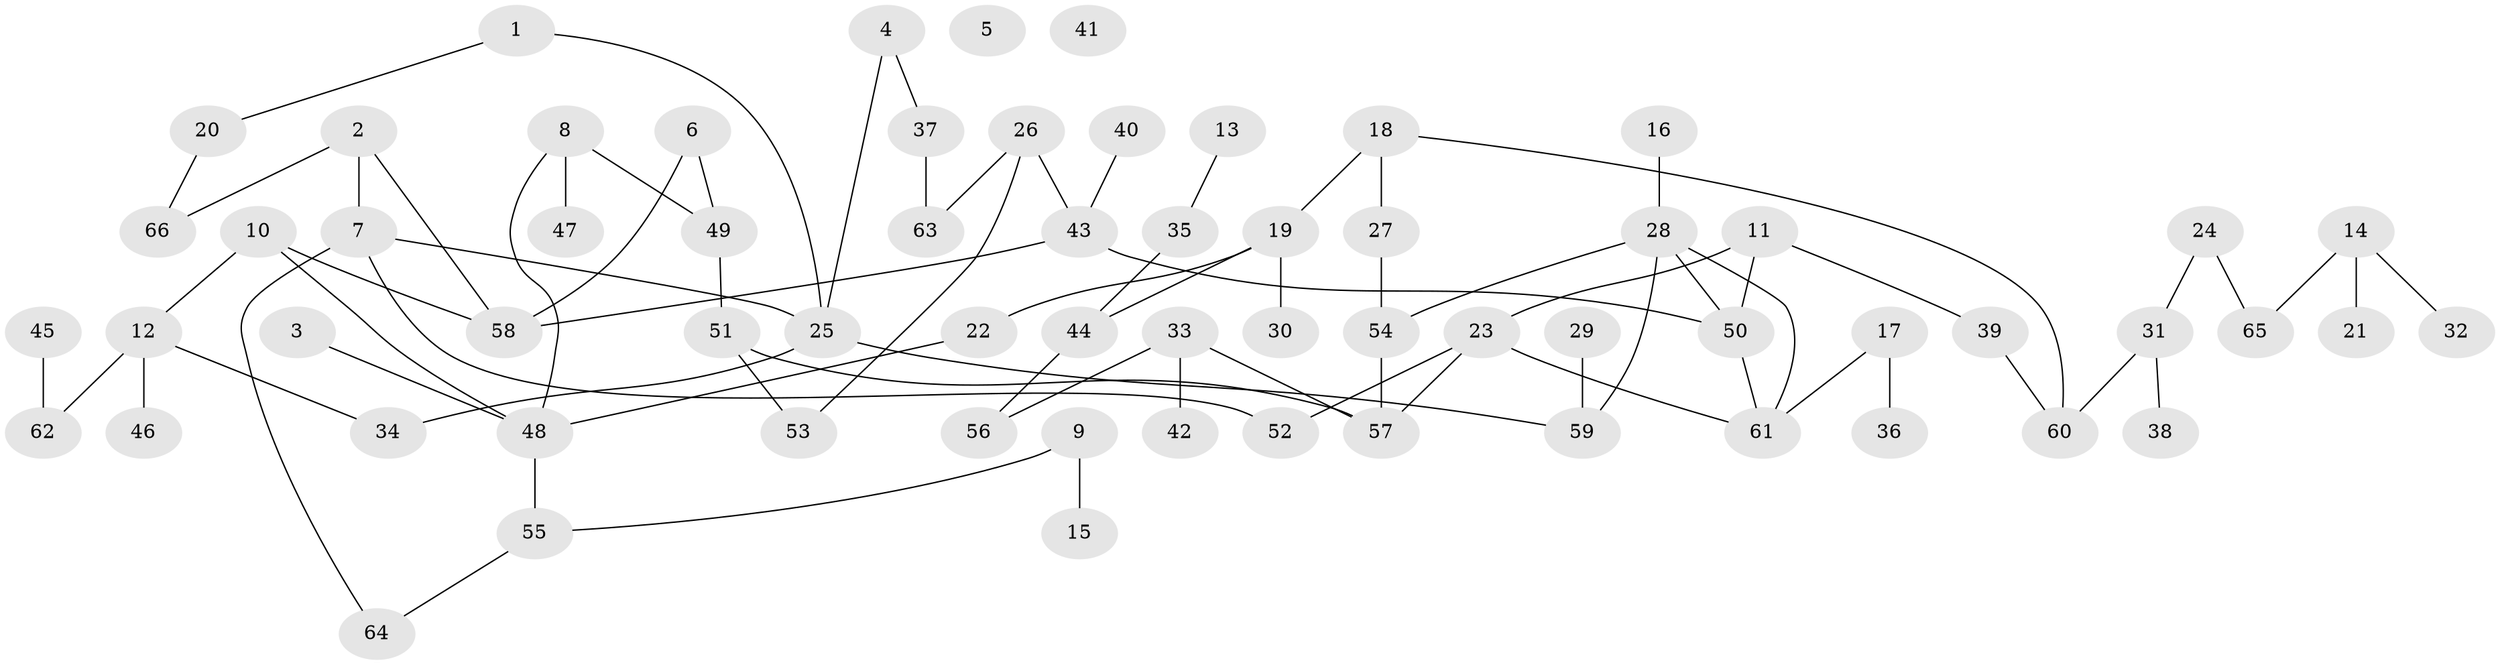 // Generated by graph-tools (version 1.1) at 2025/39/03/09/25 04:39:37]
// undirected, 66 vertices, 78 edges
graph export_dot {
graph [start="1"]
  node [color=gray90,style=filled];
  1;
  2;
  3;
  4;
  5;
  6;
  7;
  8;
  9;
  10;
  11;
  12;
  13;
  14;
  15;
  16;
  17;
  18;
  19;
  20;
  21;
  22;
  23;
  24;
  25;
  26;
  27;
  28;
  29;
  30;
  31;
  32;
  33;
  34;
  35;
  36;
  37;
  38;
  39;
  40;
  41;
  42;
  43;
  44;
  45;
  46;
  47;
  48;
  49;
  50;
  51;
  52;
  53;
  54;
  55;
  56;
  57;
  58;
  59;
  60;
  61;
  62;
  63;
  64;
  65;
  66;
  1 -- 20;
  1 -- 25;
  2 -- 7;
  2 -- 58;
  2 -- 66;
  3 -- 48;
  4 -- 25;
  4 -- 37;
  6 -- 49;
  6 -- 58;
  7 -- 25;
  7 -- 52;
  7 -- 64;
  8 -- 47;
  8 -- 48;
  8 -- 49;
  9 -- 15;
  9 -- 55;
  10 -- 12;
  10 -- 48;
  10 -- 58;
  11 -- 23;
  11 -- 39;
  11 -- 50;
  12 -- 34;
  12 -- 46;
  12 -- 62;
  13 -- 35;
  14 -- 21;
  14 -- 32;
  14 -- 65;
  16 -- 28;
  17 -- 36;
  17 -- 61;
  18 -- 19;
  18 -- 27;
  18 -- 60;
  19 -- 22;
  19 -- 30;
  19 -- 44;
  20 -- 66;
  22 -- 48;
  23 -- 52;
  23 -- 57;
  23 -- 61;
  24 -- 31;
  24 -- 65;
  25 -- 34;
  25 -- 59;
  26 -- 43;
  26 -- 53;
  26 -- 63;
  27 -- 54;
  28 -- 50;
  28 -- 54;
  28 -- 59;
  28 -- 61;
  29 -- 59;
  31 -- 38;
  31 -- 60;
  33 -- 42;
  33 -- 56;
  33 -- 57;
  35 -- 44;
  37 -- 63;
  39 -- 60;
  40 -- 43;
  43 -- 50;
  43 -- 58;
  44 -- 56;
  45 -- 62;
  48 -- 55;
  49 -- 51;
  50 -- 61;
  51 -- 53;
  51 -- 57;
  54 -- 57;
  55 -- 64;
}
